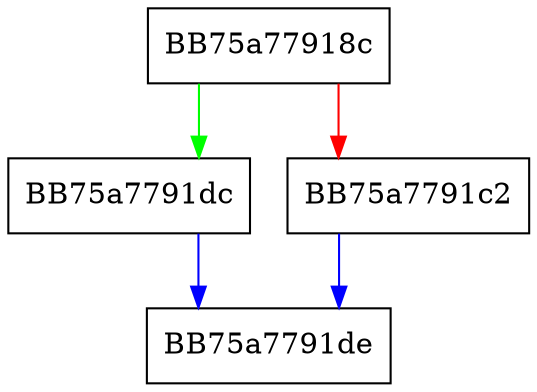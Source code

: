 digraph TestDefaultCountry {
  node [shape="box"];
  graph [splines=ortho];
  BB75a77918c -> BB75a7791dc [color="green"];
  BB75a77918c -> BB75a7791c2 [color="red"];
  BB75a7791c2 -> BB75a7791de [color="blue"];
  BB75a7791dc -> BB75a7791de [color="blue"];
}